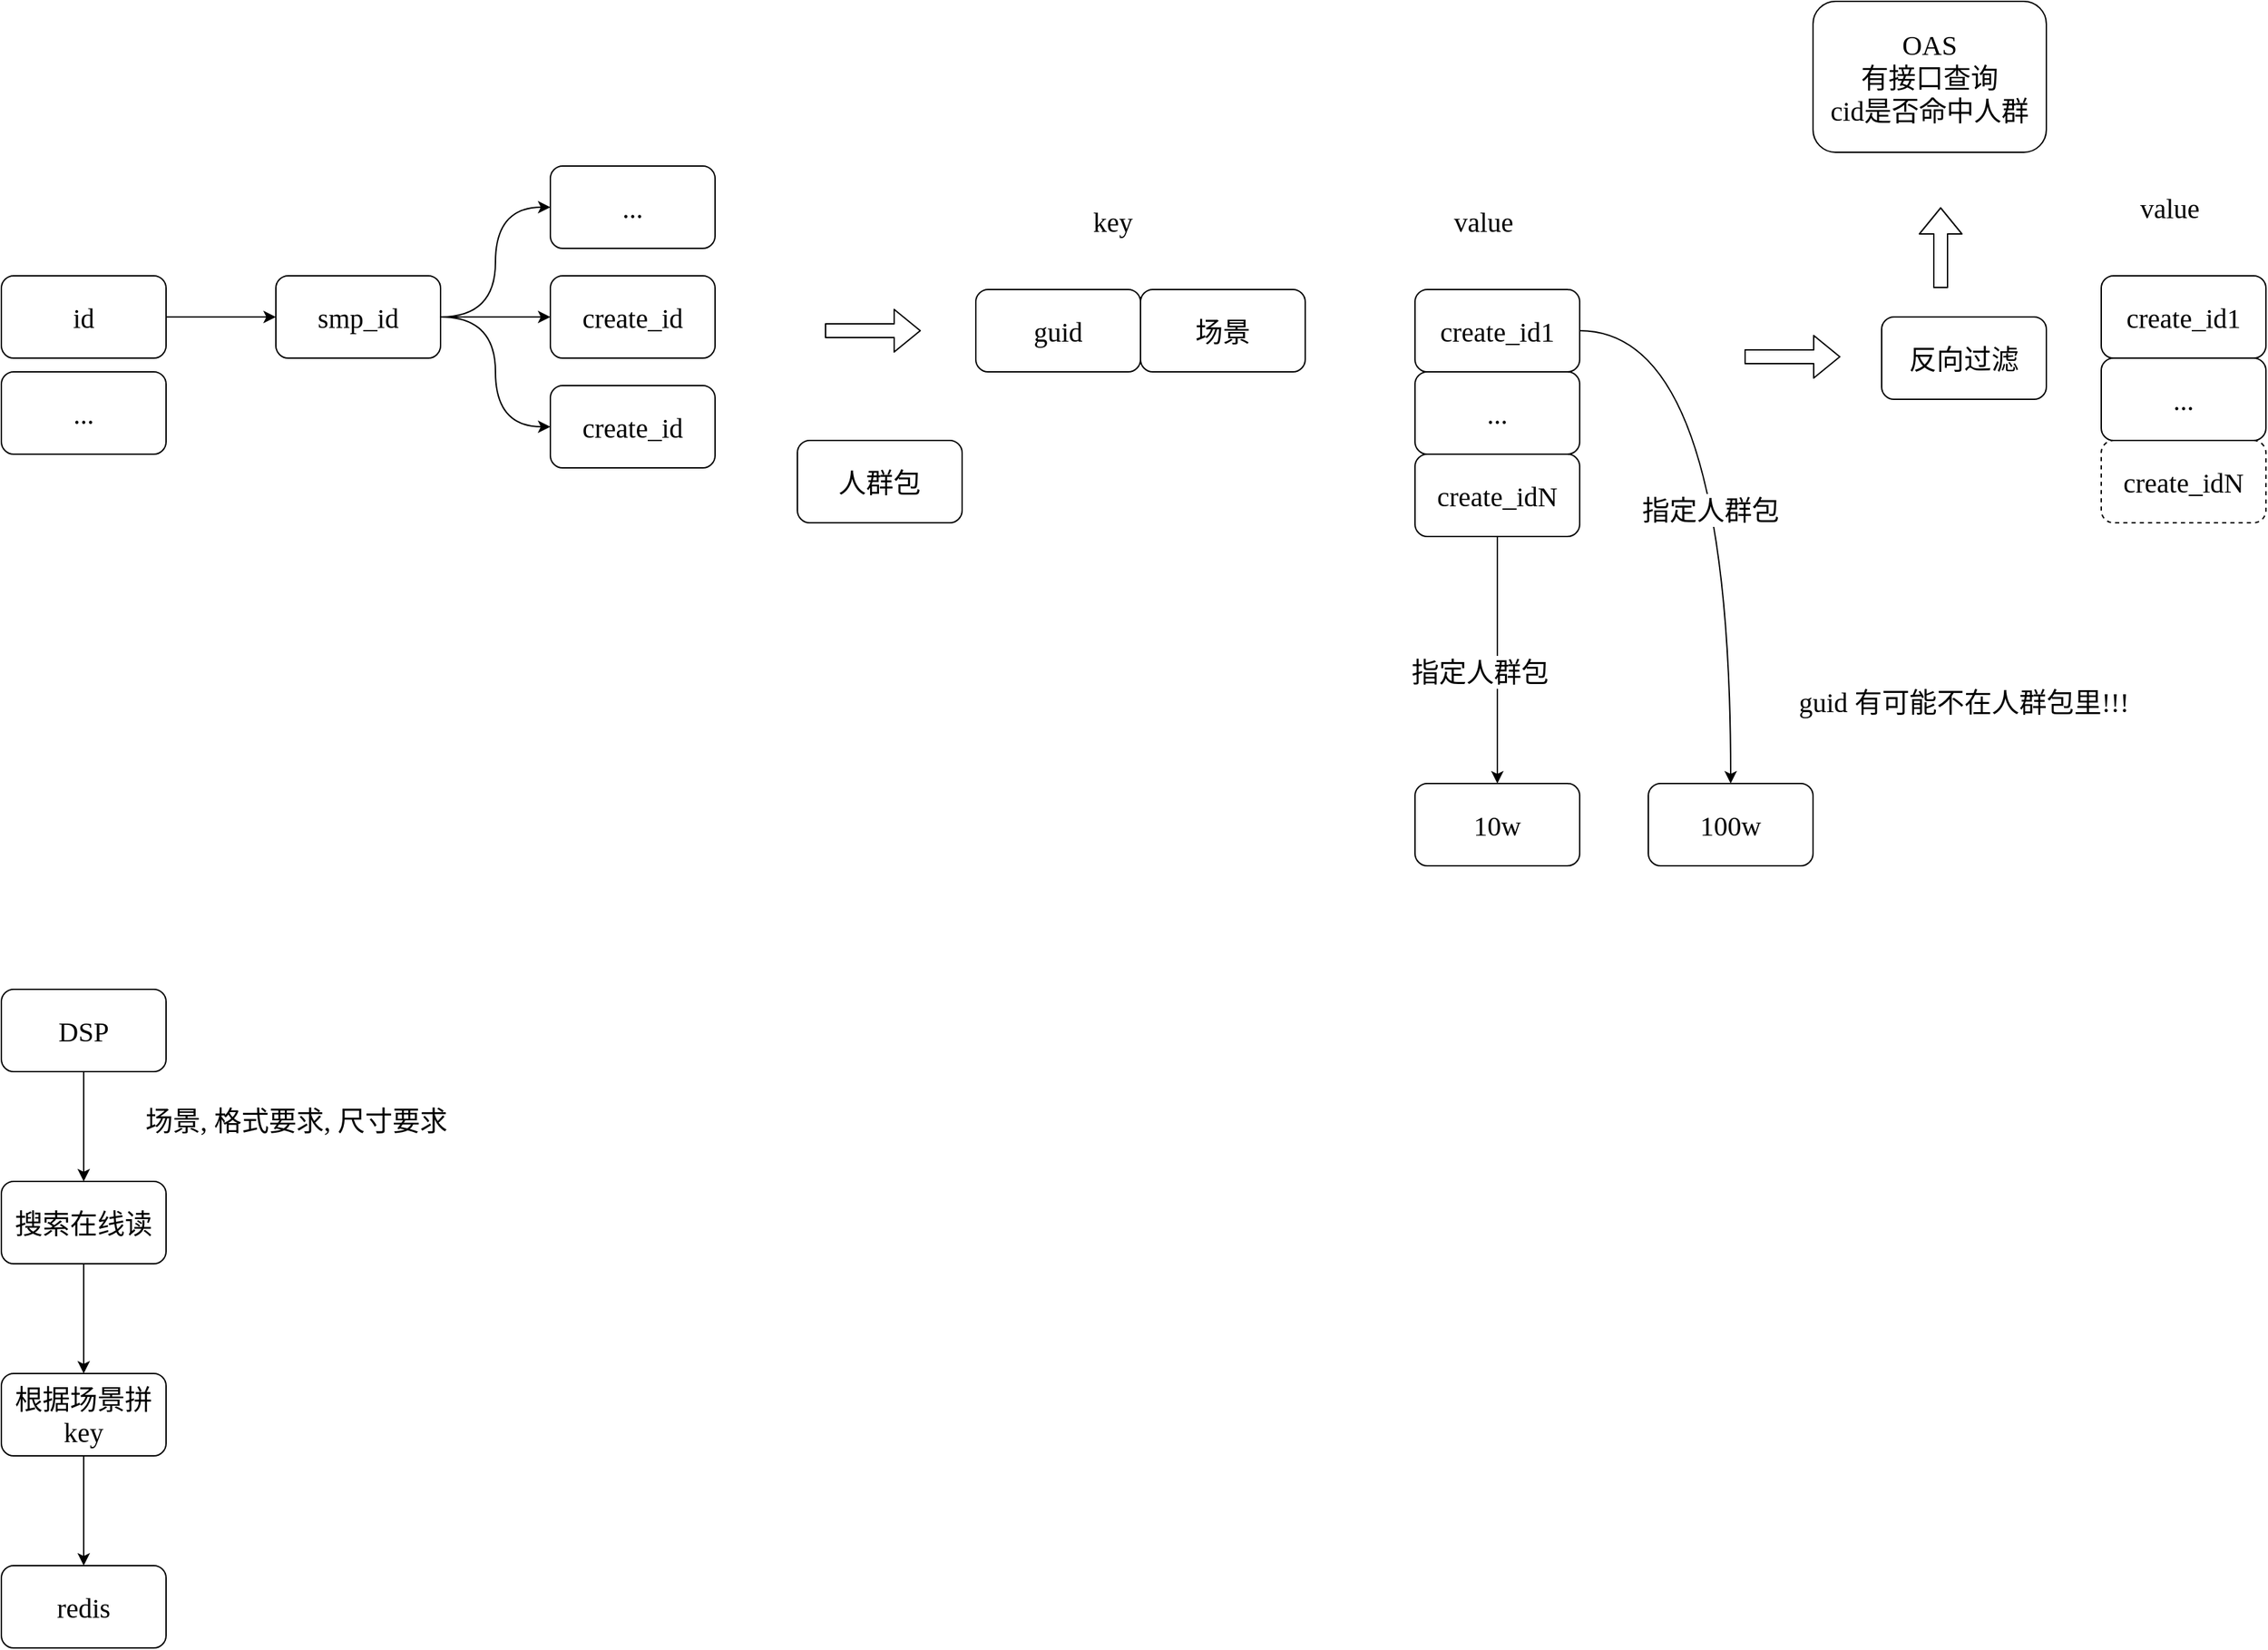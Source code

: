 <mxfile version="14.2.4" type="github">
  <diagram id="YBlJNqYZdvzph8bBGXMZ" name="Page-1">
    <mxGraphModel dx="1183" dy="1770" grid="1" gridSize="10" guides="1" tooltips="1" connect="1" arrows="1" fold="1" page="1" pageScale="1" pageWidth="827" pageHeight="1169" math="0" shadow="0">
      <root>
        <mxCell id="0" />
        <mxCell id="1" parent="0" />
        <mxCell id="h-Pb_J9GBKjilBM9zjWG-3" value="" style="edgeStyle=orthogonalEdgeStyle;rounded=0;orthogonalLoop=1;jettySize=auto;html=1;curved=1;" edge="1" parent="1" source="h-Pb_J9GBKjilBM9zjWG-1" target="h-Pb_J9GBKjilBM9zjWG-2">
          <mxGeometry relative="1" as="geometry" />
        </mxCell>
        <mxCell id="h-Pb_J9GBKjilBM9zjWG-1" value="&lt;span style=&quot;font-weight: normal&quot;&gt;id&lt;/span&gt;" style="rounded=1;whiteSpace=wrap;html=1;fontFamily=Comic Sans MS;fontStyle=1;fontSize=20;" vertex="1" parent="1">
          <mxGeometry x="240" y="-80" width="120" height="60" as="geometry" />
        </mxCell>
        <mxCell id="h-Pb_J9GBKjilBM9zjWG-7" value="" style="edgeStyle=orthogonalEdgeStyle;rounded=0;orthogonalLoop=1;jettySize=auto;html=1;fontFamily=Comic Sans MS;fontSize=20;curved=1;" edge="1" parent="1" source="h-Pb_J9GBKjilBM9zjWG-2" target="h-Pb_J9GBKjilBM9zjWG-6">
          <mxGeometry relative="1" as="geometry" />
        </mxCell>
        <mxCell id="h-Pb_J9GBKjilBM9zjWG-9" style="edgeStyle=orthogonalEdgeStyle;rounded=0;orthogonalLoop=1;jettySize=auto;html=1;exitX=1;exitY=0.5;exitDx=0;exitDy=0;entryX=0;entryY=0.5;entryDx=0;entryDy=0;fontFamily=Comic Sans MS;fontSize=20;curved=1;" edge="1" parent="1" source="h-Pb_J9GBKjilBM9zjWG-2" target="h-Pb_J9GBKjilBM9zjWG-8">
          <mxGeometry relative="1" as="geometry" />
        </mxCell>
        <mxCell id="h-Pb_J9GBKjilBM9zjWG-11" style="edgeStyle=orthogonalEdgeStyle;curved=1;rounded=0;orthogonalLoop=1;jettySize=auto;html=1;exitX=1;exitY=0.5;exitDx=0;exitDy=0;entryX=0;entryY=0.5;entryDx=0;entryDy=0;fontFamily=Comic Sans MS;fontSize=20;" edge="1" parent="1" source="h-Pb_J9GBKjilBM9zjWG-2" target="h-Pb_J9GBKjilBM9zjWG-10">
          <mxGeometry relative="1" as="geometry" />
        </mxCell>
        <mxCell id="h-Pb_J9GBKjilBM9zjWG-2" value="&lt;span style=&quot;font-size: 20px ; font-weight: normal&quot;&gt;smp_id&lt;/span&gt;" style="whiteSpace=wrap;html=1;rounded=1;fontFamily=Comic Sans MS;fontSize=20;align=center;fontStyle=1" vertex="1" parent="1">
          <mxGeometry x="440" y="-80" width="120" height="60" as="geometry" />
        </mxCell>
        <mxCell id="h-Pb_J9GBKjilBM9zjWG-6" value="&lt;span style=&quot;font-size: 20px ; font-weight: normal&quot;&gt;create_id&lt;br&gt;&lt;/span&gt;" style="whiteSpace=wrap;html=1;rounded=1;fontFamily=Comic Sans MS;fontSize=20;align=center;fontStyle=1" vertex="1" parent="1">
          <mxGeometry x="640" y="-80" width="120" height="60" as="geometry" />
        </mxCell>
        <mxCell id="h-Pb_J9GBKjilBM9zjWG-8" value="&lt;span style=&quot;font-size: 20px ; font-weight: normal&quot;&gt;create_id&lt;br&gt;&lt;/span&gt;" style="whiteSpace=wrap;html=1;rounded=1;fontFamily=Comic Sans MS;fontSize=20;align=center;fontStyle=1" vertex="1" parent="1">
          <mxGeometry x="640" width="120" height="60" as="geometry" />
        </mxCell>
        <mxCell id="h-Pb_J9GBKjilBM9zjWG-10" value="&lt;span style=&quot;font-size: 20px ; font-weight: normal&quot;&gt;...&lt;br&gt;&lt;/span&gt;" style="whiteSpace=wrap;html=1;rounded=1;fontFamily=Comic Sans MS;fontSize=20;align=center;fontStyle=1" vertex="1" parent="1">
          <mxGeometry x="640" y="-160" width="120" height="60" as="geometry" />
        </mxCell>
        <mxCell id="h-Pb_J9GBKjilBM9zjWG-14" value="" style="edgeStyle=orthogonalEdgeStyle;curved=1;rounded=0;orthogonalLoop=1;jettySize=auto;html=1;fontFamily=Comic Sans MS;fontSize=20;" edge="1" parent="1" source="h-Pb_J9GBKjilBM9zjWG-12" target="h-Pb_J9GBKjilBM9zjWG-13">
          <mxGeometry relative="1" as="geometry" />
        </mxCell>
        <mxCell id="h-Pb_J9GBKjilBM9zjWG-12" value="DSP" style="rounded=1;whiteSpace=wrap;html=1;fontFamily=Comic Sans MS;fontSize=20;align=center;" vertex="1" parent="1">
          <mxGeometry x="240" y="440" width="120" height="60" as="geometry" />
        </mxCell>
        <mxCell id="h-Pb_J9GBKjilBM9zjWG-26" value="" style="edgeStyle=orthogonalEdgeStyle;curved=1;rounded=0;orthogonalLoop=1;jettySize=auto;html=1;fontFamily=Comic Sans MS;fontSize=20;" edge="1" parent="1" source="h-Pb_J9GBKjilBM9zjWG-13" target="h-Pb_J9GBKjilBM9zjWG-25">
          <mxGeometry relative="1" as="geometry" />
        </mxCell>
        <mxCell id="h-Pb_J9GBKjilBM9zjWG-13" value="搜索在线读" style="rounded=1;whiteSpace=wrap;html=1;fontFamily=Comic Sans MS;fontSize=20;align=center;" vertex="1" parent="1">
          <mxGeometry x="240" y="580" width="120" height="60" as="geometry" />
        </mxCell>
        <mxCell id="h-Pb_J9GBKjilBM9zjWG-15" value="场景, 格式要求, 尺寸要求" style="text;html=1;strokeColor=none;fillColor=none;align=center;verticalAlign=middle;whiteSpace=wrap;rounded=0;fontFamily=Comic Sans MS;fontSize=20;" vertex="1" parent="1">
          <mxGeometry x="320" y="520" width="270" height="30" as="geometry" />
        </mxCell>
        <mxCell id="h-Pb_J9GBKjilBM9zjWG-16" value="" style="shape=flexArrow;endArrow=classic;html=1;fontFamily=Comic Sans MS;fontSize=20;" edge="1" parent="1">
          <mxGeometry width="50" height="50" relative="1" as="geometry">
            <mxPoint x="840" y="-40" as="sourcePoint" />
            <mxPoint x="910" y="-40" as="targetPoint" />
          </mxGeometry>
        </mxCell>
        <mxCell id="h-Pb_J9GBKjilBM9zjWG-17" value="&lt;span style=&quot;font-weight: 400&quot;&gt;...&lt;/span&gt;" style="rounded=1;whiteSpace=wrap;html=1;fontFamily=Comic Sans MS;fontStyle=1;fontSize=20;" vertex="1" parent="1">
          <mxGeometry x="240" y="-10" width="120" height="60" as="geometry" />
        </mxCell>
        <mxCell id="h-Pb_J9GBKjilBM9zjWG-18" value="&lt;span style=&quot;font-weight: normal&quot;&gt;guid&lt;/span&gt;" style="rounded=1;whiteSpace=wrap;html=1;fontFamily=Comic Sans MS;fontStyle=1;fontSize=20;" vertex="1" parent="1">
          <mxGeometry x="950" y="-70" width="120" height="60" as="geometry" />
        </mxCell>
        <mxCell id="h-Pb_J9GBKjilBM9zjWG-19" value="&lt;span style=&quot;font-weight: normal&quot;&gt;场景&lt;/span&gt;" style="rounded=1;whiteSpace=wrap;html=1;fontFamily=Comic Sans MS;fontStyle=1;fontSize=20;" vertex="1" parent="1">
          <mxGeometry x="1070" y="-70" width="120" height="60" as="geometry" />
        </mxCell>
        <mxCell id="h-Pb_J9GBKjilBM9zjWG-20" value="key" style="text;html=1;strokeColor=none;fillColor=none;align=center;verticalAlign=middle;whiteSpace=wrap;rounded=0;fontFamily=Comic Sans MS;fontSize=20;" vertex="1" parent="1">
          <mxGeometry x="1030" y="-130" width="40" height="20" as="geometry" />
        </mxCell>
        <mxCell id="h-Pb_J9GBKjilBM9zjWG-21" value="value" style="text;html=1;strokeColor=none;fillColor=none;align=center;verticalAlign=middle;whiteSpace=wrap;rounded=0;fontFamily=Comic Sans MS;fontSize=20;" vertex="1" parent="1">
          <mxGeometry x="1300" y="-130" width="40" height="20" as="geometry" />
        </mxCell>
        <mxCell id="h-Pb_J9GBKjilBM9zjWG-34" style="edgeStyle=orthogonalEdgeStyle;curved=1;rounded=0;orthogonalLoop=1;jettySize=auto;html=1;exitX=1;exitY=0.5;exitDx=0;exitDy=0;fontFamily=Comic Sans MS;fontSize=20;" edge="1" parent="1" source="h-Pb_J9GBKjilBM9zjWG-23" target="h-Pb_J9GBKjilBM9zjWG-33">
          <mxGeometry relative="1" as="geometry" />
        </mxCell>
        <mxCell id="h-Pb_J9GBKjilBM9zjWG-35" value="指定人群包" style="edgeLabel;html=1;align=center;verticalAlign=middle;resizable=0;points=[];fontSize=20;fontFamily=Comic Sans MS;" vertex="1" connectable="0" parent="h-Pb_J9GBKjilBM9zjWG-34">
          <mxGeometry x="0.091" y="-15" relative="1" as="geometry">
            <mxPoint as="offset" />
          </mxGeometry>
        </mxCell>
        <mxCell id="h-Pb_J9GBKjilBM9zjWG-23" value="&lt;span style=&quot;font-size: 20px ; font-weight: normal&quot;&gt;create_id1&lt;br&gt;&lt;/span&gt;" style="whiteSpace=wrap;html=1;rounded=1;fontFamily=Comic Sans MS;fontSize=20;align=center;fontStyle=1" vertex="1" parent="1">
          <mxGeometry x="1270" y="-70" width="120" height="60" as="geometry" />
        </mxCell>
        <mxCell id="h-Pb_J9GBKjilBM9zjWG-30" style="edgeStyle=orthogonalEdgeStyle;curved=1;rounded=0;orthogonalLoop=1;jettySize=auto;html=1;exitX=0.5;exitY=1;exitDx=0;exitDy=0;fontFamily=Comic Sans MS;fontSize=20;" edge="1" parent="1" source="h-Pb_J9GBKjilBM9zjWG-24">
          <mxGeometry relative="1" as="geometry">
            <mxPoint x="1330" y="290" as="targetPoint" />
          </mxGeometry>
        </mxCell>
        <mxCell id="h-Pb_J9GBKjilBM9zjWG-31" value="指定人群包" style="edgeLabel;html=1;align=center;verticalAlign=middle;resizable=0;points=[];fontSize=20;fontFamily=Comic Sans MS;" vertex="1" connectable="0" parent="h-Pb_J9GBKjilBM9zjWG-30">
          <mxGeometry x="0.092" y="-14" relative="1" as="geometry">
            <mxPoint as="offset" />
          </mxGeometry>
        </mxCell>
        <mxCell id="h-Pb_J9GBKjilBM9zjWG-24" value="&lt;span style=&quot;font-weight: 400&quot;&gt;create_idN&lt;/span&gt;&lt;span style=&quot;font-size: 20px ; font-weight: normal&quot;&gt;&lt;br&gt;&lt;/span&gt;" style="whiteSpace=wrap;html=1;rounded=1;fontFamily=Comic Sans MS;fontSize=20;align=center;fontStyle=1" vertex="1" parent="1">
          <mxGeometry x="1270" y="50" width="120" height="60" as="geometry" />
        </mxCell>
        <mxCell id="h-Pb_J9GBKjilBM9zjWG-28" value="" style="edgeStyle=orthogonalEdgeStyle;curved=1;rounded=0;orthogonalLoop=1;jettySize=auto;html=1;fontFamily=Comic Sans MS;fontSize=20;" edge="1" parent="1" source="h-Pb_J9GBKjilBM9zjWG-25" target="h-Pb_J9GBKjilBM9zjWG-27">
          <mxGeometry relative="1" as="geometry" />
        </mxCell>
        <mxCell id="h-Pb_J9GBKjilBM9zjWG-25" value="根据场景拼key" style="rounded=1;whiteSpace=wrap;html=1;fontFamily=Comic Sans MS;fontSize=20;align=center;" vertex="1" parent="1">
          <mxGeometry x="240" y="720" width="120" height="60" as="geometry" />
        </mxCell>
        <mxCell id="h-Pb_J9GBKjilBM9zjWG-27" value="redis" style="rounded=1;whiteSpace=wrap;html=1;fontFamily=Comic Sans MS;fontSize=20;align=center;" vertex="1" parent="1">
          <mxGeometry x="240" y="860" width="120" height="60" as="geometry" />
        </mxCell>
        <mxCell id="h-Pb_J9GBKjilBM9zjWG-29" value="&lt;span style=&quot;font-size: 20px ; font-weight: normal&quot;&gt;...&lt;br&gt;&lt;/span&gt;" style="whiteSpace=wrap;html=1;rounded=1;fontFamily=Comic Sans MS;fontSize=20;align=center;fontStyle=1" vertex="1" parent="1">
          <mxGeometry x="1270" y="-10" width="120" height="60" as="geometry" />
        </mxCell>
        <mxCell id="h-Pb_J9GBKjilBM9zjWG-32" value="&lt;span style=&quot;font-weight: 400&quot;&gt;10w&lt;/span&gt;&lt;span style=&quot;font-size: 20px ; font-weight: normal&quot;&gt;&lt;br&gt;&lt;/span&gt;" style="whiteSpace=wrap;html=1;rounded=1;fontFamily=Comic Sans MS;fontSize=20;align=center;fontStyle=1" vertex="1" parent="1">
          <mxGeometry x="1270" y="290" width="120" height="60" as="geometry" />
        </mxCell>
        <mxCell id="h-Pb_J9GBKjilBM9zjWG-33" value="&lt;span style=&quot;font-weight: 400&quot;&gt;100w&lt;/span&gt;&lt;span style=&quot;font-size: 20px ; font-weight: normal&quot;&gt;&lt;br&gt;&lt;/span&gt;" style="whiteSpace=wrap;html=1;rounded=1;fontFamily=Comic Sans MS;fontSize=20;align=center;fontStyle=1" vertex="1" parent="1">
          <mxGeometry x="1440" y="290" width="120" height="60" as="geometry" />
        </mxCell>
        <mxCell id="h-Pb_J9GBKjilBM9zjWG-36" value="人群包" style="rounded=1;whiteSpace=wrap;html=1;fontFamily=Comic Sans MS;fontSize=20;align=center;" vertex="1" parent="1">
          <mxGeometry x="820" y="40" width="120" height="60" as="geometry" />
        </mxCell>
        <mxCell id="h-Pb_J9GBKjilBM9zjWG-37" value="" style="shape=flexArrow;endArrow=classic;html=1;fontFamily=Comic Sans MS;fontSize=20;" edge="1" parent="1">
          <mxGeometry width="50" height="50" relative="1" as="geometry">
            <mxPoint x="1510" y="-21" as="sourcePoint" />
            <mxPoint x="1580" y="-21" as="targetPoint" />
          </mxGeometry>
        </mxCell>
        <mxCell id="h-Pb_J9GBKjilBM9zjWG-38" value="&lt;span style=&quot;font-size: 20px ; font-weight: normal&quot;&gt;反向过滤&lt;br&gt;&lt;/span&gt;" style="whiteSpace=wrap;html=1;rounded=1;fontFamily=Comic Sans MS;fontSize=20;align=center;fontStyle=1" vertex="1" parent="1">
          <mxGeometry x="1610" y="-50" width="120" height="60" as="geometry" />
        </mxCell>
        <mxCell id="h-Pb_J9GBKjilBM9zjWG-43" value="value" style="text;html=1;strokeColor=none;fillColor=none;align=center;verticalAlign=middle;whiteSpace=wrap;rounded=0;fontFamily=Comic Sans MS;fontSize=20;" vertex="1" parent="1">
          <mxGeometry x="1800" y="-140" width="40" height="20" as="geometry" />
        </mxCell>
        <mxCell id="h-Pb_J9GBKjilBM9zjWG-44" value="&lt;span style=&quot;font-size: 20px ; font-weight: normal&quot;&gt;create_id1&lt;br&gt;&lt;/span&gt;" style="whiteSpace=wrap;html=1;rounded=1;fontFamily=Comic Sans MS;fontSize=20;align=center;fontStyle=1" vertex="1" parent="1">
          <mxGeometry x="1770" y="-80" width="120" height="60" as="geometry" />
        </mxCell>
        <mxCell id="h-Pb_J9GBKjilBM9zjWG-45" value="&lt;span style=&quot;font-weight: 400&quot;&gt;create_idN&lt;/span&gt;&lt;span style=&quot;font-size: 20px ; font-weight: normal&quot;&gt;&lt;br&gt;&lt;/span&gt;" style="whiteSpace=wrap;html=1;rounded=1;fontFamily=Comic Sans MS;fontSize=20;align=center;fontStyle=1;dashed=1;" vertex="1" parent="1">
          <mxGeometry x="1770" y="40" width="120" height="60" as="geometry" />
        </mxCell>
        <mxCell id="h-Pb_J9GBKjilBM9zjWG-46" value="&lt;span style=&quot;font-size: 20px ; font-weight: normal&quot;&gt;...&lt;br&gt;&lt;/span&gt;" style="whiteSpace=wrap;html=1;rounded=1;fontFamily=Comic Sans MS;fontSize=20;align=center;fontStyle=1" vertex="1" parent="1">
          <mxGeometry x="1770" y="-20" width="120" height="60" as="geometry" />
        </mxCell>
        <mxCell id="h-Pb_J9GBKjilBM9zjWG-47" value="guid 有可能不在人群包里!!!" style="text;html=1;strokeColor=none;fillColor=none;align=center;verticalAlign=middle;whiteSpace=wrap;rounded=0;dashed=1;fontFamily=Comic Sans MS;fontSize=20;" vertex="1" parent="1">
          <mxGeometry x="1545" y="220" width="250" height="20" as="geometry" />
        </mxCell>
        <mxCell id="h-Pb_J9GBKjilBM9zjWG-48" value="&lt;span style=&quot;font-size: 20px ; font-weight: normal&quot;&gt;OAS&lt;br&gt;有接口查询&lt;br&gt;cid是否命中人群&lt;br&gt;&lt;/span&gt;" style="whiteSpace=wrap;html=1;rounded=1;fontFamily=Comic Sans MS;fontSize=20;align=center;fontStyle=1" vertex="1" parent="1">
          <mxGeometry x="1560" y="-280" width="170" height="110" as="geometry" />
        </mxCell>
        <mxCell id="h-Pb_J9GBKjilBM9zjWG-49" value="" style="shape=flexArrow;endArrow=classic;html=1;fontFamily=Comic Sans MS;fontSize=20;" edge="1" parent="1">
          <mxGeometry width="50" height="50" relative="1" as="geometry">
            <mxPoint x="1653" y="-71" as="sourcePoint" />
            <mxPoint x="1653" y="-130" as="targetPoint" />
          </mxGeometry>
        </mxCell>
      </root>
    </mxGraphModel>
  </diagram>
</mxfile>
